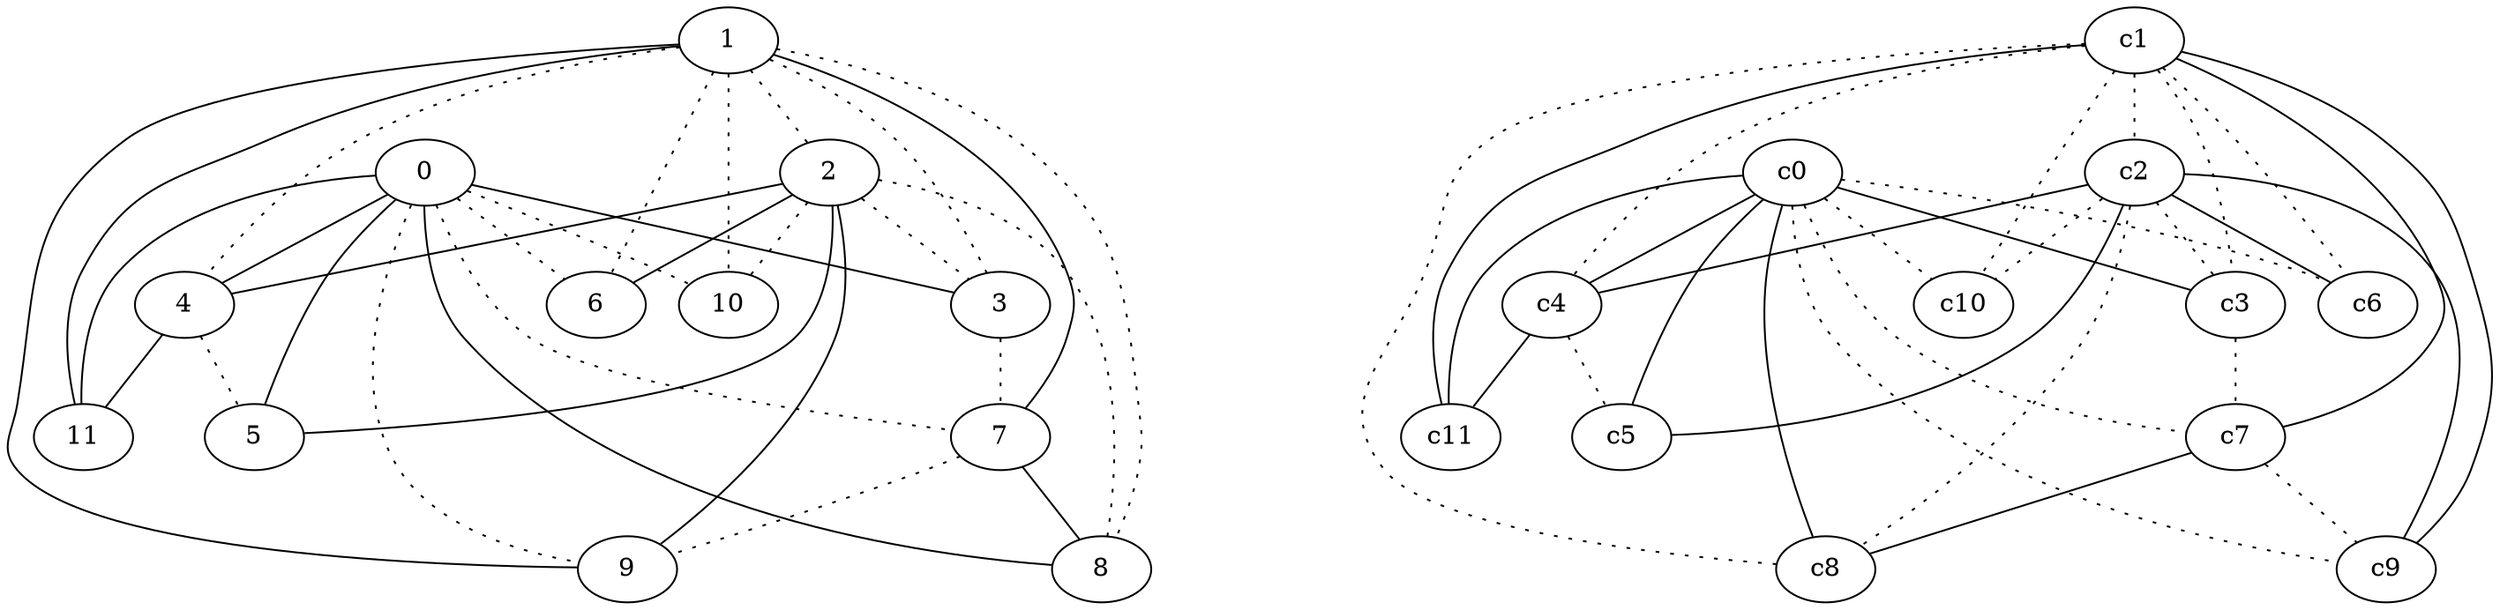 graph {
a0[label=0];
a1[label=1];
a2[label=2];
a3[label=3];
a4[label=4];
a5[label=5];
a6[label=6];
a7[label=7];
a8[label=8];
a9[label=9];
a10[label=10];
a11[label=11];
a0 -- a3;
a0 -- a4;
a0 -- a5;
a0 -- a6 [style=dotted];
a0 -- a7 [style=dotted];
a0 -- a8;
a0 -- a9 [style=dotted];
a0 -- a10 [style=dotted];
a0 -- a11;
a1 -- a2 [style=dotted];
a1 -- a3 [style=dotted];
a1 -- a4 [style=dotted];
a1 -- a6 [style=dotted];
a1 -- a7;
a1 -- a8 [style=dotted];
a1 -- a9;
a1 -- a10 [style=dotted];
a1 -- a11;
a2 -- a3 [style=dotted];
a2 -- a4;
a2 -- a5;
a2 -- a6;
a2 -- a8 [style=dotted];
a2 -- a9;
a2 -- a10 [style=dotted];
a3 -- a7 [style=dotted];
a4 -- a5 [style=dotted];
a4 -- a11;
a7 -- a8;
a7 -- a9 [style=dotted];
c0 -- c3;
c0 -- c4;
c0 -- c5;
c0 -- c6 [style=dotted];
c0 -- c7 [style=dotted];
c0 -- c8;
c0 -- c9 [style=dotted];
c0 -- c10 [style=dotted];
c0 -- c11;
c1 -- c2 [style=dotted];
c1 -- c3 [style=dotted];
c1 -- c4 [style=dotted];
c1 -- c6 [style=dotted];
c1 -- c7;
c1 -- c8 [style=dotted];
c1 -- c9;
c1 -- c10 [style=dotted];
c1 -- c11;
c2 -- c3 [style=dotted];
c2 -- c4;
c2 -- c5;
c2 -- c6;
c2 -- c8 [style=dotted];
c2 -- c9;
c2 -- c10 [style=dotted];
c3 -- c7 [style=dotted];
c4 -- c5 [style=dotted];
c4 -- c11;
c7 -- c8;
c7 -- c9 [style=dotted];
}
